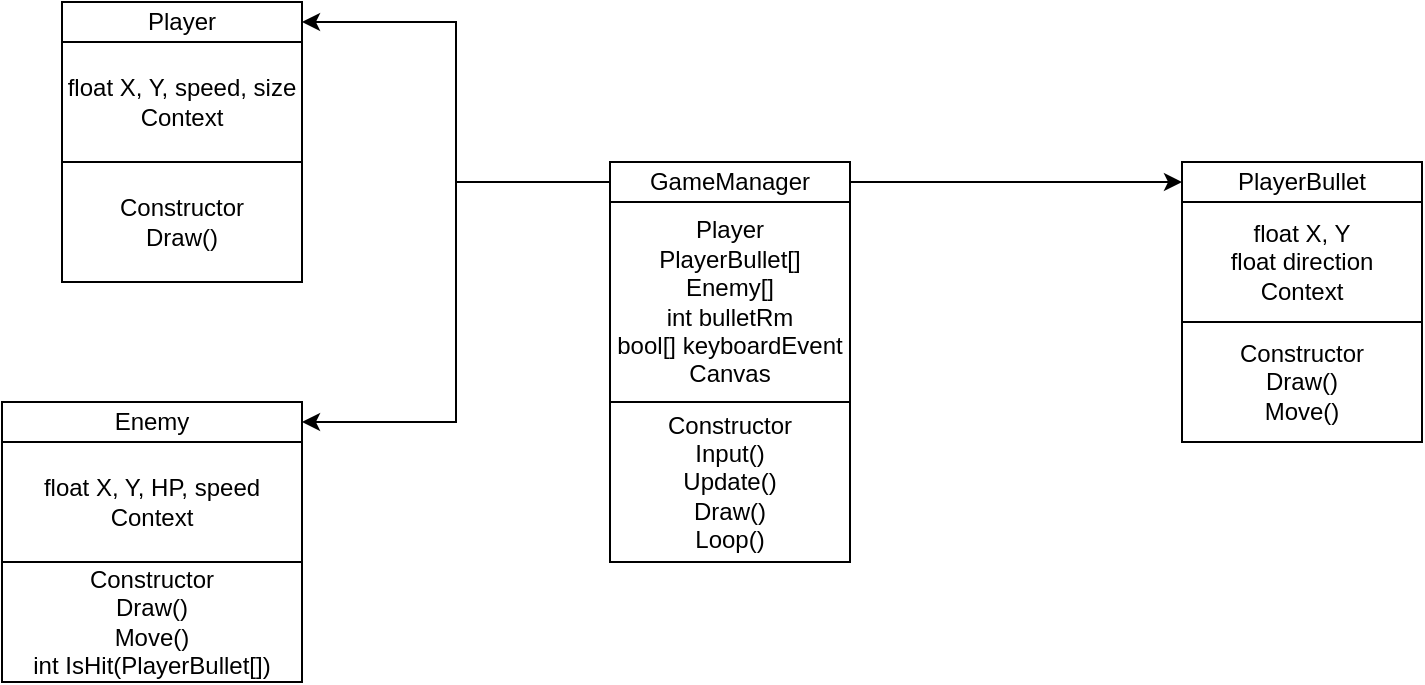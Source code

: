 <mxfile version="18.0.7" type="device"><diagram id="mKxnjtVlsZrMYy_v84bj" name="Page-1"><mxGraphModel dx="1422" dy="794" grid="1" gridSize="10" guides="1" tooltips="1" connect="1" arrows="1" fold="1" page="1" pageScale="1" pageWidth="827" pageHeight="1169" math="0" shadow="0"><root><mxCell id="0"/><mxCell id="1" parent="0"/><mxCell id="KP3xpjBWithXTnJ_WK8q-24" style="edgeStyle=orthogonalEdgeStyle;rounded=0;orthogonalLoop=1;jettySize=auto;html=1;entryX=1;entryY=0.5;entryDx=0;entryDy=0;" parent="1" source="KP3xpjBWithXTnJ_WK8q-2" target="KP3xpjBWithXTnJ_WK8q-5" edge="1"><mxGeometry relative="1" as="geometry"/></mxCell><mxCell id="KP3xpjBWithXTnJ_WK8q-25" style="edgeStyle=orthogonalEdgeStyle;rounded=0;orthogonalLoop=1;jettySize=auto;html=1;entryX=1;entryY=0.5;entryDx=0;entryDy=0;" parent="1" source="KP3xpjBWithXTnJ_WK8q-2" target="KP3xpjBWithXTnJ_WK8q-8" edge="1"><mxGeometry relative="1" as="geometry"/></mxCell><mxCell id="KP3xpjBWithXTnJ_WK8q-26" style="edgeStyle=orthogonalEdgeStyle;rounded=0;orthogonalLoop=1;jettySize=auto;html=1;entryX=0;entryY=0.5;entryDx=0;entryDy=0;" parent="1" source="KP3xpjBWithXTnJ_WK8q-2" target="KP3xpjBWithXTnJ_WK8q-16" edge="1"><mxGeometry relative="1" as="geometry"/></mxCell><mxCell id="KP3xpjBWithXTnJ_WK8q-2" value="GameManager" style="rounded=0;whiteSpace=wrap;html=1;" parent="1" vertex="1"><mxGeometry x="354" y="180" width="120" height="20" as="geometry"/></mxCell><mxCell id="KP3xpjBWithXTnJ_WK8q-3" value="Player&lt;br&gt;PlayerBullet[]&lt;br&gt;Enemy[]&lt;br&gt;int bulletRm&lt;br&gt;bool[] keyboardEvent&lt;br&gt;Canvas" style="rounded=0;whiteSpace=wrap;html=1;" parent="1" vertex="1"><mxGeometry x="354" y="200" width="120" height="100" as="geometry"/></mxCell><mxCell id="KP3xpjBWithXTnJ_WK8q-4" value="Constructor&lt;br&gt;Input()&lt;br&gt;Update()&lt;br&gt;Draw()&lt;br&gt;Loop()" style="rounded=0;whiteSpace=wrap;html=1;" parent="1" vertex="1"><mxGeometry x="354" y="300" width="120" height="80" as="geometry"/></mxCell><mxCell id="KP3xpjBWithXTnJ_WK8q-5" value="Player" style="rounded=0;whiteSpace=wrap;html=1;" parent="1" vertex="1"><mxGeometry x="80" y="100" width="120" height="20" as="geometry"/></mxCell><mxCell id="KP3xpjBWithXTnJ_WK8q-6" value="float&amp;nbsp;X, Y, speed, size&lt;br&gt;Context" style="rounded=0;whiteSpace=wrap;html=1;" parent="1" vertex="1"><mxGeometry x="80" y="120" width="120" height="60" as="geometry"/></mxCell><mxCell id="KP3xpjBWithXTnJ_WK8q-7" value="Constructor&lt;br&gt;Draw()" style="rounded=0;whiteSpace=wrap;html=1;" parent="1" vertex="1"><mxGeometry x="80" y="180" width="120" height="60" as="geometry"/></mxCell><mxCell id="KP3xpjBWithXTnJ_WK8q-8" value="Enemy" style="rounded=0;whiteSpace=wrap;html=1;" parent="1" vertex="1"><mxGeometry x="50" y="300" width="150" height="20" as="geometry"/></mxCell><mxCell id="KP3xpjBWithXTnJ_WK8q-9" value="float&amp;nbsp;X, Y, HP, speed&lt;br&gt;Context" style="rounded=0;whiteSpace=wrap;html=1;" parent="1" vertex="1"><mxGeometry x="50" y="320" width="150" height="60" as="geometry"/></mxCell><mxCell id="KP3xpjBWithXTnJ_WK8q-10" value="Constructor&lt;br&gt;Draw()&lt;br&gt;Move()&lt;br&gt;int IsHit(PlayerBullet[])" style="rounded=0;whiteSpace=wrap;html=1;" parent="1" vertex="1"><mxGeometry x="50" y="380" width="150" height="60" as="geometry"/></mxCell><mxCell id="KP3xpjBWithXTnJ_WK8q-16" value="PlayerBullet" style="rounded=0;whiteSpace=wrap;html=1;" parent="1" vertex="1"><mxGeometry x="640" y="180" width="120" height="20" as="geometry"/></mxCell><mxCell id="KP3xpjBWithXTnJ_WK8q-17" value="float&amp;nbsp;X, Y&lt;br&gt;float direction&lt;br&gt;Context" style="rounded=0;whiteSpace=wrap;html=1;" parent="1" vertex="1"><mxGeometry x="640" y="200" width="120" height="60" as="geometry"/></mxCell><mxCell id="KP3xpjBWithXTnJ_WK8q-18" value="Constructor&lt;br&gt;Draw()&lt;br&gt;Move()" style="rounded=0;whiteSpace=wrap;html=1;" parent="1" vertex="1"><mxGeometry x="640" y="260" width="120" height="60" as="geometry"/></mxCell></root></mxGraphModel></diagram></mxfile>